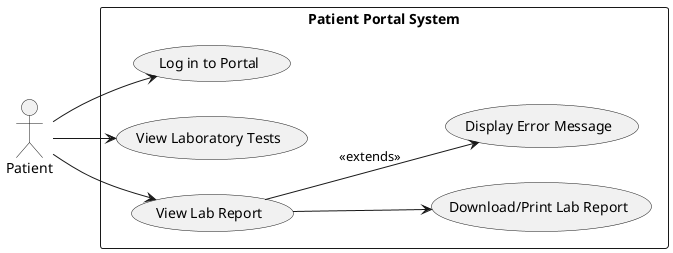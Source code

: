 @startuml
left to right direction

actor Patient as P

rectangle "Patient Portal System" {
    usecase "Log in to Portal" as UC1
    usecase "View Laboratory Tests" as UC2
    usecase "View Lab Report" as UC4
    usecase "Download/Print Lab Report" as UC5
    usecase "Display Error Message" as UC6
}

P --> UC1
P --> UC2
P --> UC4
UC4 --> UC5
UC4 --> UC6 : <<extends>>
@enduml
